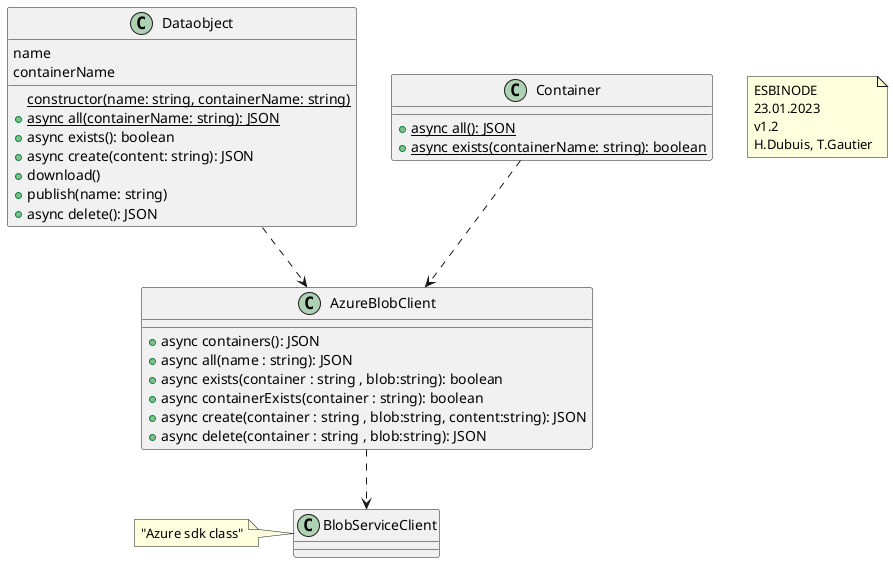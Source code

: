 @startuml BI-Azure-node

note as n1 
  ESBINODE
  23.01.2023
  v1.2
  H.Dubuis, T.Gautier
end note

class BlobServiceClient{}
note left: "Azure sdk class"

class AzureBlobClient{
  + async containers(): JSON
  + async all(name : string): JSON
  + async exists(container : string , blob:string): boolean
  + async containerExists(container : string): boolean
  + async create(container : string , blob:string, content:string): JSON
  + async delete(container : string , blob:string): JSON
}

class Dataobject{
  name
  containerName
  {static} constructor(name: string, containerName: string)
  {static} + async all(containerName: string): JSON
  + async exists(): boolean
  + async create(content: string): JSON
  + download()
  + publish(name: string)
  + async delete(): JSON
}

class Container{
  {static} + async all(): JSON
  {static} + async exists(containerName: string): boolean
}

Dataobject..>AzureBlobClient
Container..>AzureBlobClient
AzureBlobClient..>BlobServiceClient

@enduml